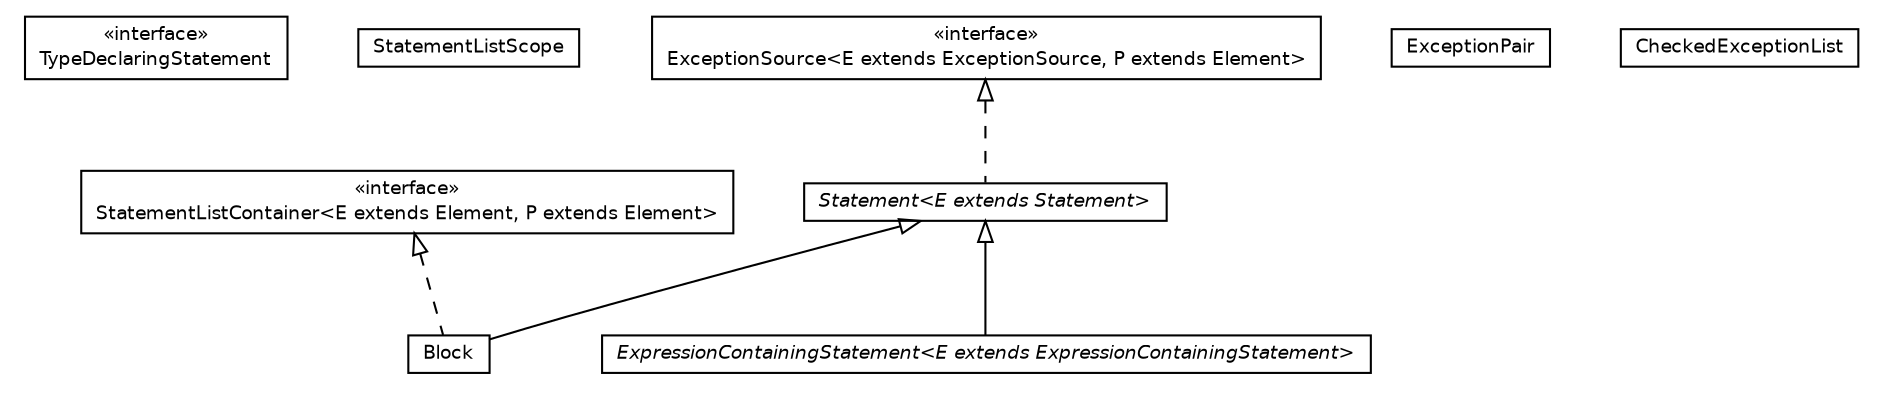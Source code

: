 #!/usr/local/bin/dot
#
# Class diagram 
# Generated by UMLGraph version 5.2 (http://www.umlgraph.org/)
#

digraph G {
	edge [fontname="Helvetica",fontsize=10,labelfontname="Helvetica",labelfontsize=10];
	node [fontname="Helvetica",fontsize=10,shape=plaintext];
	nodesep=0.25;
	ranksep=0.5;
	// chameleon.core.statement.TypeDeclaringStatement
	c3113 [label=<<table title="chameleon.core.statement.TypeDeclaringStatement" border="0" cellborder="1" cellspacing="0" cellpadding="2" port="p" href="./TypeDeclaringStatement.html">
		<tr><td><table border="0" cellspacing="0" cellpadding="1">
<tr><td align="center" balign="center"> &#171;interface&#187; </td></tr>
<tr><td align="center" balign="center"> TypeDeclaringStatement </td></tr>
		</table></td></tr>
		</table>>, fontname="Helvetica", fontcolor="black", fontsize=9.0];
	// chameleon.core.statement.StatementListScope
	c3114 [label=<<table title="chameleon.core.statement.StatementListScope" border="0" cellborder="1" cellspacing="0" cellpadding="2" port="p" href="./StatementListScope.html">
		<tr><td><table border="0" cellspacing="0" cellpadding="1">
<tr><td align="center" balign="center"> StatementListScope </td></tr>
		</table></td></tr>
		</table>>, fontname="Helvetica", fontcolor="black", fontsize=9.0];
	// chameleon.core.statement.StatementListContainer<E extends chameleon.core.element.Element, P extends chameleon.core.element.Element>
	c3115 [label=<<table title="chameleon.core.statement.StatementListContainer" border="0" cellborder="1" cellspacing="0" cellpadding="2" port="p" href="./StatementListContainer.html">
		<tr><td><table border="0" cellspacing="0" cellpadding="1">
<tr><td align="center" balign="center"> &#171;interface&#187; </td></tr>
<tr><td align="center" balign="center"> StatementListContainer&lt;E extends Element, P extends Element&gt; </td></tr>
		</table></td></tr>
		</table>>, fontname="Helvetica", fontcolor="black", fontsize=9.0];
	// chameleon.core.statement.Statement<E extends chameleon.core.statement.Statement>
	c3116 [label=<<table title="chameleon.core.statement.Statement" border="0" cellborder="1" cellspacing="0" cellpadding="2" port="p" href="./Statement.html">
		<tr><td><table border="0" cellspacing="0" cellpadding="1">
<tr><td align="center" balign="center"><font face="Helvetica-Oblique"> Statement&lt;E extends Statement&gt; </font></td></tr>
		</table></td></tr>
		</table>>, fontname="Helvetica", fontcolor="black", fontsize=9.0];
	// chameleon.core.statement.ExpressionContainingStatement<E extends chameleon.core.statement.ExpressionContainingStatement>
	c3117 [label=<<table title="chameleon.core.statement.ExpressionContainingStatement" border="0" cellborder="1" cellspacing="0" cellpadding="2" port="p" href="./ExpressionContainingStatement.html">
		<tr><td><table border="0" cellspacing="0" cellpadding="1">
<tr><td align="center" balign="center"><font face="Helvetica-Oblique"> ExpressionContainingStatement&lt;E extends ExpressionContainingStatement&gt; </font></td></tr>
		</table></td></tr>
		</table>>, fontname="Helvetica", fontcolor="black", fontsize=9.0];
	// chameleon.core.statement.ExceptionSource<E extends chameleon.core.statement.ExceptionSource, P extends chameleon.core.element.Element>
	c3118 [label=<<table title="chameleon.core.statement.ExceptionSource" border="0" cellborder="1" cellspacing="0" cellpadding="2" port="p" href="./ExceptionSource.html">
		<tr><td><table border="0" cellspacing="0" cellpadding="1">
<tr><td align="center" balign="center"> &#171;interface&#187; </td></tr>
<tr><td align="center" balign="center"> ExceptionSource&lt;E extends ExceptionSource, P extends Element&gt; </td></tr>
		</table></td></tr>
		</table>>, fontname="Helvetica", fontcolor="black", fontsize=9.0];
	// chameleon.core.statement.ExceptionPair
	c3119 [label=<<table title="chameleon.core.statement.ExceptionPair" border="0" cellborder="1" cellspacing="0" cellpadding="2" port="p" href="./ExceptionPair.html">
		<tr><td><table border="0" cellspacing="0" cellpadding="1">
<tr><td align="center" balign="center"> ExceptionPair </td></tr>
		</table></td></tr>
		</table>>, fontname="Helvetica", fontcolor="black", fontsize=9.0];
	// chameleon.core.statement.CheckedExceptionList
	c3120 [label=<<table title="chameleon.core.statement.CheckedExceptionList" border="0" cellborder="1" cellspacing="0" cellpadding="2" port="p" href="./CheckedExceptionList.html">
		<tr><td><table border="0" cellspacing="0" cellpadding="1">
<tr><td align="center" balign="center"> CheckedExceptionList </td></tr>
		</table></td></tr>
		</table>>, fontname="Helvetica", fontcolor="black", fontsize=9.0];
	// chameleon.core.statement.Block
	c3121 [label=<<table title="chameleon.core.statement.Block" border="0" cellborder="1" cellspacing="0" cellpadding="2" port="p" href="./Block.html">
		<tr><td><table border="0" cellspacing="0" cellpadding="1">
<tr><td align="center" balign="center"> Block </td></tr>
		</table></td></tr>
		</table>>, fontname="Helvetica", fontcolor="black", fontsize=9.0];
	//chameleon.core.statement.Statement<E extends chameleon.core.statement.Statement> implements chameleon.core.statement.ExceptionSource<E extends chameleon.core.statement.ExceptionSource, P extends chameleon.core.element.Element>
	c3118:p -> c3116:p [dir=back,arrowtail=empty,style=dashed];
	//chameleon.core.statement.ExpressionContainingStatement<E extends chameleon.core.statement.ExpressionContainingStatement> extends chameleon.core.statement.Statement<E>
	c3116:p -> c3117:p [dir=back,arrowtail=empty];
	//chameleon.core.statement.Block extends chameleon.core.statement.Statement<chameleon.core.statement.Block>
	c3116:p -> c3121:p [dir=back,arrowtail=empty];
	//chameleon.core.statement.Block implements chameleon.core.statement.StatementListContainer<E extends chameleon.core.element.Element, P extends chameleon.core.element.Element>
	c3115:p -> c3121:p [dir=back,arrowtail=empty,style=dashed];
}

